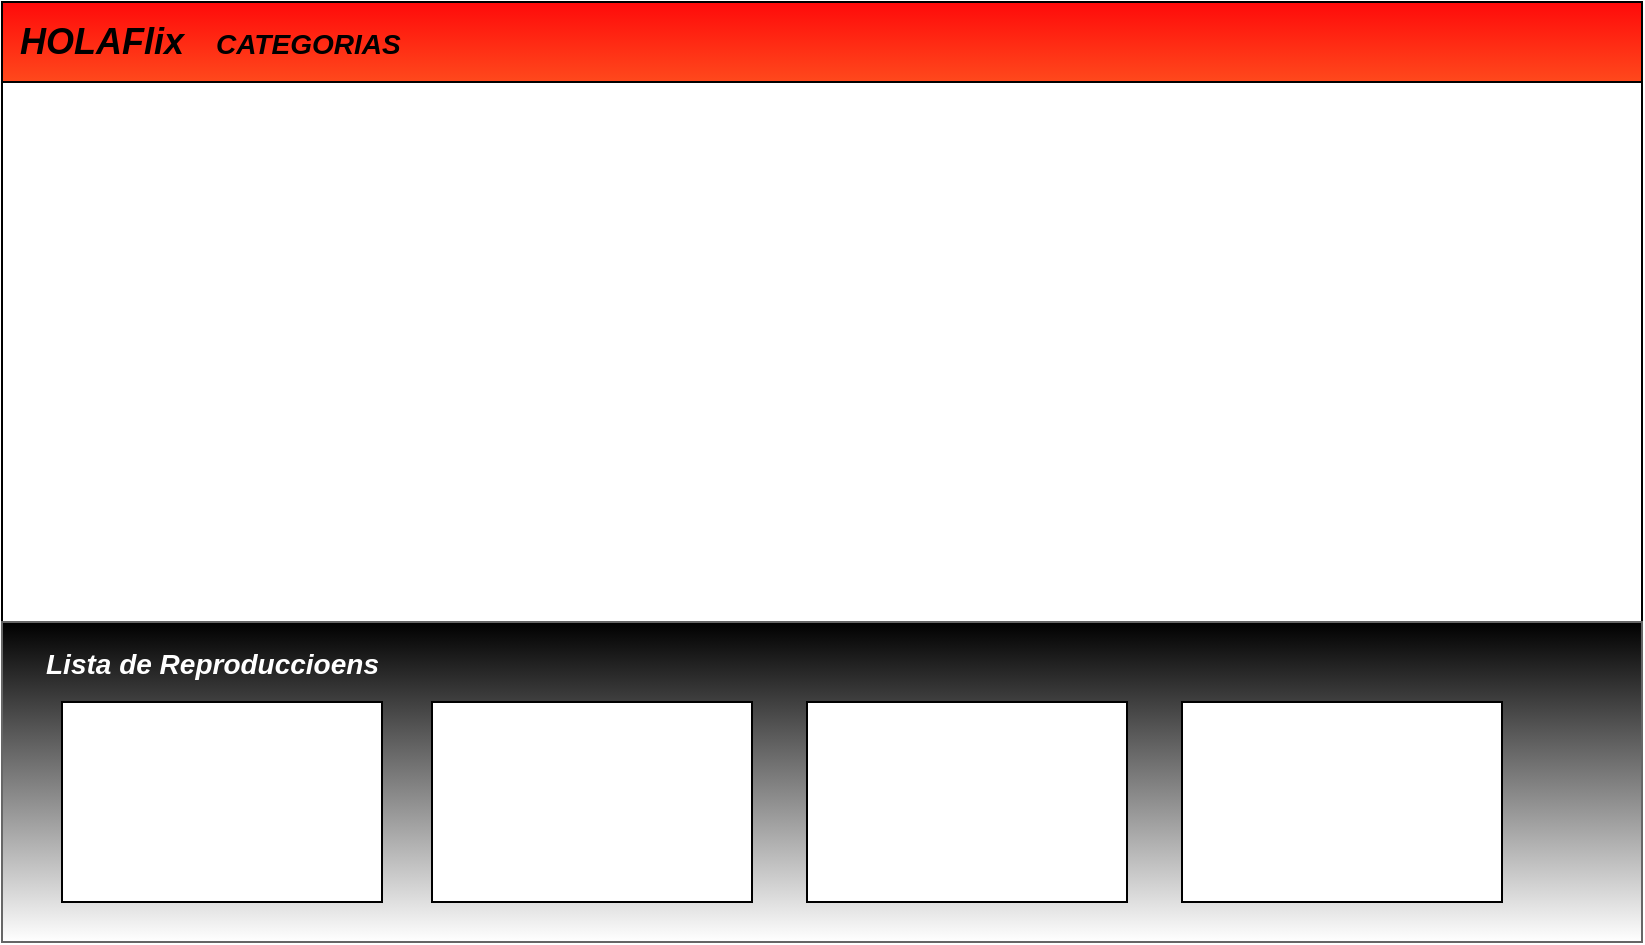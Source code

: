 <mxfile version="10.6.7" type="device"><diagram id="lh271llDBHID4FbzN0fN" name="Page-1"><mxGraphModel dx="1200" dy="621" grid="1" gridSize="10" guides="1" tooltips="1" connect="1" arrows="1" fold="1" page="1" pageScale="1" pageWidth="827" pageHeight="1169" math="0" shadow="0"><root><mxCell id="0"/><mxCell id="1" parent="0"/><mxCell id="UMOz6KrRbiayW6rehMpn-1" value="" style="rounded=0;whiteSpace=wrap;html=1;" vertex="1" parent="1"><mxGeometry x="20" y="20" width="820" height="460" as="geometry"/></mxCell><mxCell id="UMOz6KrRbiayW6rehMpn-2" value="" style="rounded=0;whiteSpace=wrap;html=1;fillColor=#FF0A0A;gradientColor=#FF491C;" vertex="1" parent="1"><mxGeometry x="20" y="20" width="820" height="40" as="geometry"/></mxCell><mxCell id="UMOz6KrRbiayW6rehMpn-3" value="&lt;b&gt;&lt;i&gt;&lt;font style=&quot;font-size: 18px&quot;&gt;HOLAFlix&lt;/font&gt;&lt;/i&gt;&lt;/b&gt;" style="text;html=1;strokeColor=none;fillColor=none;align=center;verticalAlign=middle;whiteSpace=wrap;rounded=0;" vertex="1" parent="1"><mxGeometry x="50" y="30" width="40" height="20" as="geometry"/></mxCell><mxCell id="UMOz6KrRbiayW6rehMpn-20" value="" style="rounded=0;whiteSpace=wrap;html=1;fillColor=#000000;strokeColor=#666666;gradientColor=#FFFFFF;" vertex="1" parent="1"><mxGeometry x="20" y="330" width="820" height="160" as="geometry"/></mxCell><mxCell id="UMOz6KrRbiayW6rehMpn-21" value="" style="rounded=0;whiteSpace=wrap;html=1;fillColor=#ffffff;gradientColor=#FFFFFF;" vertex="1" parent="1"><mxGeometry x="50" y="370" width="160" height="100" as="geometry"/></mxCell><mxCell id="UMOz6KrRbiayW6rehMpn-22" value="" style="rounded=0;whiteSpace=wrap;html=1;fillColor=#ffffff;gradientColor=#FFFFFF;" vertex="1" parent="1"><mxGeometry x="235" y="370" width="160" height="100" as="geometry"/></mxCell><mxCell id="UMOz6KrRbiayW6rehMpn-23" value="" style="rounded=0;whiteSpace=wrap;html=1;fillColor=#ffffff;gradientColor=#FFFFFF;" vertex="1" parent="1"><mxGeometry x="422.5" y="370" width="160" height="100" as="geometry"/></mxCell><mxCell id="UMOz6KrRbiayW6rehMpn-24" value="" style="rounded=0;whiteSpace=wrap;html=1;fillColor=#ffffff;gradientColor=#FFFFFF;" vertex="1" parent="1"><mxGeometry x="610" y="370" width="160" height="100" as="geometry"/></mxCell><mxCell id="UMOz6KrRbiayW6rehMpn-26" value="&lt;b&gt;&lt;i&gt;&lt;font color=&quot;#ffffff&quot; style=&quot;font-size: 14px&quot;&gt;Lista de Reproduccioens&lt;/font&gt;&lt;/i&gt;&lt;/b&gt;" style="text;html=1;resizable=0;points=[];autosize=1;align=left;verticalAlign=top;spacingTop=-4;" vertex="1" parent="1"><mxGeometry x="40" y="340" width="180" height="20" as="geometry"/></mxCell><mxCell id="UMOz6KrRbiayW6rehMpn-27" value="&lt;font size=&quot;1&quot;&gt;&lt;b&gt;&lt;i style=&quot;font-size: 14px&quot;&gt;CATEGORIAS&lt;/i&gt;&lt;/b&gt;&lt;/font&gt;" style="text;html=1;resizable=0;points=[];autosize=1;align=left;verticalAlign=top;spacingTop=-4;" vertex="1" parent="1"><mxGeometry x="125" y="30" width="110" height="20" as="geometry"/></mxCell></root></mxGraphModel></diagram></mxfile>